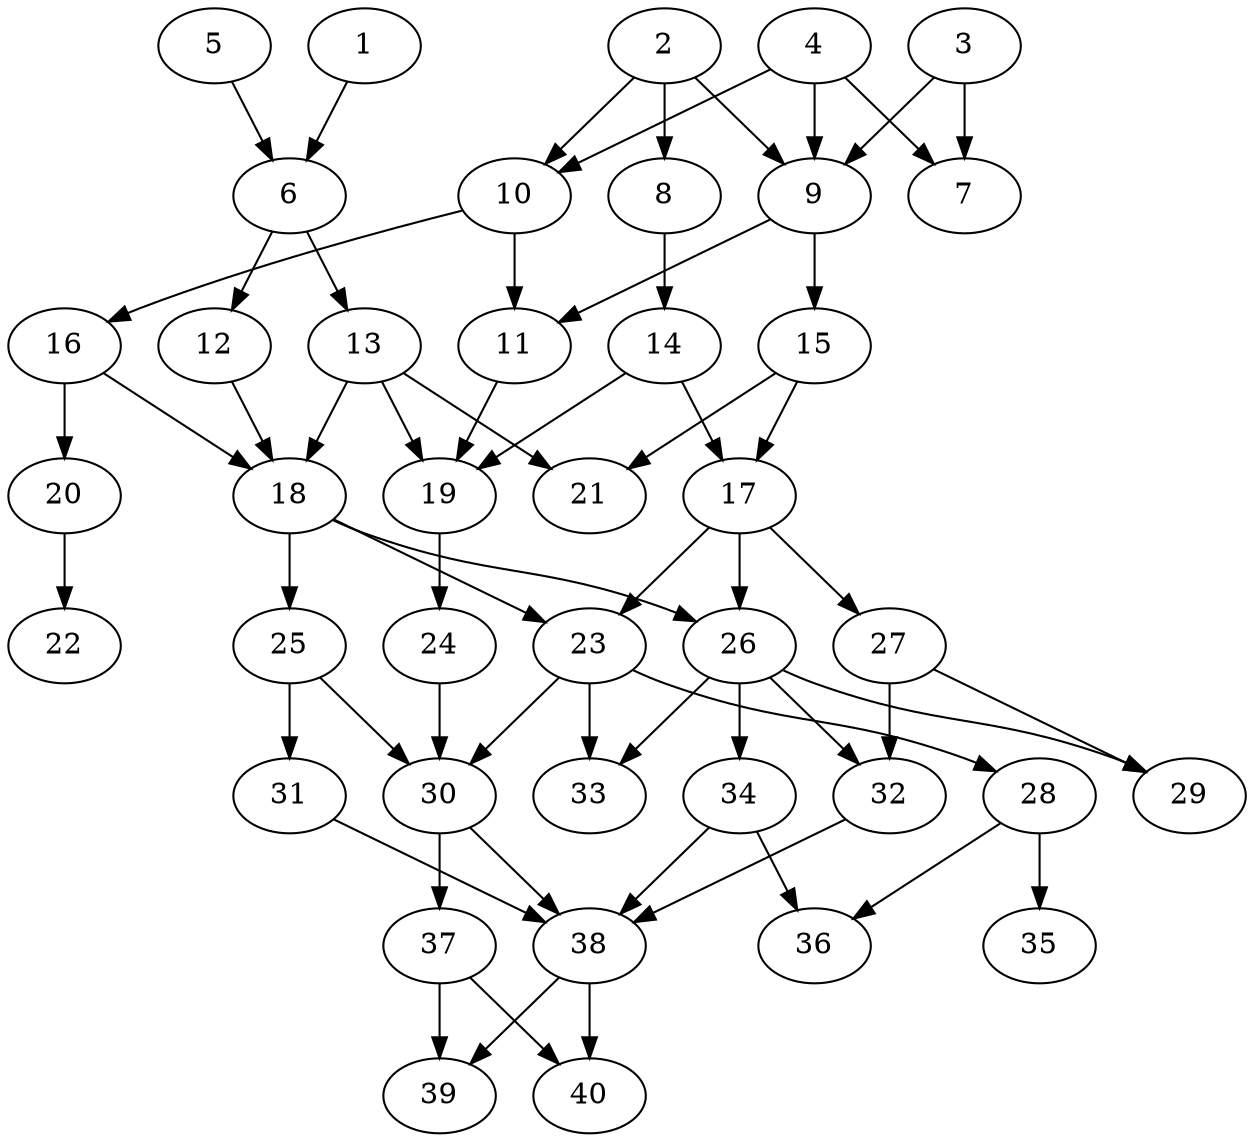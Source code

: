// DAG automatically generated by daggen at Thu Oct  3 14:06:49 2019
// ./daggen --dot -n 40 --ccr 0.3 --fat 0.5 --regular 0.7 --density 0.5 --mindata 5242880 --maxdata 52428800 
digraph G {
  1 [size="87408640", alpha="0.02", expect_size="26222592"] 
  1 -> 6 [size ="26222592"]
  2 [size="70758400", alpha="0.08", expect_size="21227520"] 
  2 -> 8 [size ="21227520"]
  2 -> 9 [size ="21227520"]
  2 -> 10 [size ="21227520"]
  3 [size="28986027", alpha="0.15", expect_size="8695808"] 
  3 -> 7 [size ="8695808"]
  3 -> 9 [size ="8695808"]
  4 [size="25695573", alpha="0.07", expect_size="7708672"] 
  4 -> 7 [size ="7708672"]
  4 -> 9 [size ="7708672"]
  4 -> 10 [size ="7708672"]
  5 [size="28637867", alpha="0.02", expect_size="8591360"] 
  5 -> 6 [size ="8591360"]
  6 [size="153589760", alpha="0.07", expect_size="46076928"] 
  6 -> 12 [size ="46076928"]
  6 -> 13 [size ="46076928"]
  7 [size="115858773", alpha="0.01", expect_size="34757632"] 
  8 [size="164113067", alpha="0.10", expect_size="49233920"] 
  8 -> 14 [size ="49233920"]
  9 [size="57569280", alpha="0.00", expect_size="17270784"] 
  9 -> 11 [size ="17270784"]
  9 -> 15 [size ="17270784"]
  10 [size="140339200", alpha="0.04", expect_size="42101760"] 
  10 -> 11 [size ="42101760"]
  10 -> 16 [size ="42101760"]
  11 [size="94078293", alpha="0.17", expect_size="28223488"] 
  11 -> 19 [size ="28223488"]
  12 [size="113186133", alpha="0.10", expect_size="33955840"] 
  12 -> 18 [size ="33955840"]
  13 [size="20210347", alpha="0.17", expect_size="6063104"] 
  13 -> 18 [size ="6063104"]
  13 -> 19 [size ="6063104"]
  13 -> 21 [size ="6063104"]
  14 [size="134929067", alpha="0.11", expect_size="40478720"] 
  14 -> 17 [size ="40478720"]
  14 -> 19 [size ="40478720"]
  15 [size="32314027", alpha="0.17", expect_size="9694208"] 
  15 -> 17 [size ="9694208"]
  15 -> 21 [size ="9694208"]
  16 [size="45469013", alpha="0.10", expect_size="13640704"] 
  16 -> 18 [size ="13640704"]
  16 -> 20 [size ="13640704"]
  17 [size="96993280", alpha="0.10", expect_size="29097984"] 
  17 -> 23 [size ="29097984"]
  17 -> 26 [size ="29097984"]
  17 -> 27 [size ="29097984"]
  18 [size="104567467", alpha="0.01", expect_size="31370240"] 
  18 -> 23 [size ="31370240"]
  18 -> 25 [size ="31370240"]
  18 -> 26 [size ="31370240"]
  19 [size="28921173", alpha="0.07", expect_size="8676352"] 
  19 -> 24 [size ="8676352"]
  20 [size="31013547", alpha="0.10", expect_size="9304064"] 
  20 -> 22 [size ="9304064"]
  21 [size="66194773", alpha="0.03", expect_size="19858432"] 
  22 [size="39348907", alpha="0.02", expect_size="11804672"] 
  23 [size="120227840", alpha="0.03", expect_size="36068352"] 
  23 -> 28 [size ="36068352"]
  23 -> 30 [size ="36068352"]
  23 -> 33 [size ="36068352"]
  24 [size="93573120", alpha="0.05", expect_size="28071936"] 
  24 -> 30 [size ="28071936"]
  25 [size="25265493", alpha="0.08", expect_size="7579648"] 
  25 -> 30 [size ="7579648"]
  25 -> 31 [size ="7579648"]
  26 [size="157538987", alpha="0.08", expect_size="47261696"] 
  26 -> 29 [size ="47261696"]
  26 -> 32 [size ="47261696"]
  26 -> 33 [size ="47261696"]
  26 -> 34 [size ="47261696"]
  27 [size="79185920", alpha="0.02", expect_size="23755776"] 
  27 -> 29 [size ="23755776"]
  27 -> 32 [size ="23755776"]
  28 [size="159078400", alpha="0.13", expect_size="47723520"] 
  28 -> 35 [size ="47723520"]
  28 -> 36 [size ="47723520"]
  29 [size="164618240", alpha="0.10", expect_size="49385472"] 
  30 [size="58948267", alpha="0.02", expect_size="17684480"] 
  30 -> 37 [size ="17684480"]
  30 -> 38 [size ="17684480"]
  31 [size="139243520", alpha="0.05", expect_size="41773056"] 
  31 -> 38 [size ="41773056"]
  32 [size="160863573", alpha="0.19", expect_size="48259072"] 
  32 -> 38 [size ="48259072"]
  33 [size="19810987", alpha="0.14", expect_size="5943296"] 
  34 [size="42164907", alpha="0.03", expect_size="12649472"] 
  34 -> 36 [size ="12649472"]
  34 -> 38 [size ="12649472"]
  35 [size="78865067", alpha="0.15", expect_size="23659520"] 
  36 [size="141073067", alpha="0.10", expect_size="42321920"] 
  37 [size="50333013", alpha="0.15", expect_size="15099904"] 
  37 -> 39 [size ="15099904"]
  37 -> 40 [size ="15099904"]
  38 [size="62313813", alpha="0.11", expect_size="18694144"] 
  38 -> 39 [size ="18694144"]
  38 -> 40 [size ="18694144"]
  39 [size="166365867", alpha="0.09", expect_size="49909760"] 
  40 [size="88016213", alpha="0.08", expect_size="26404864"] 
}
